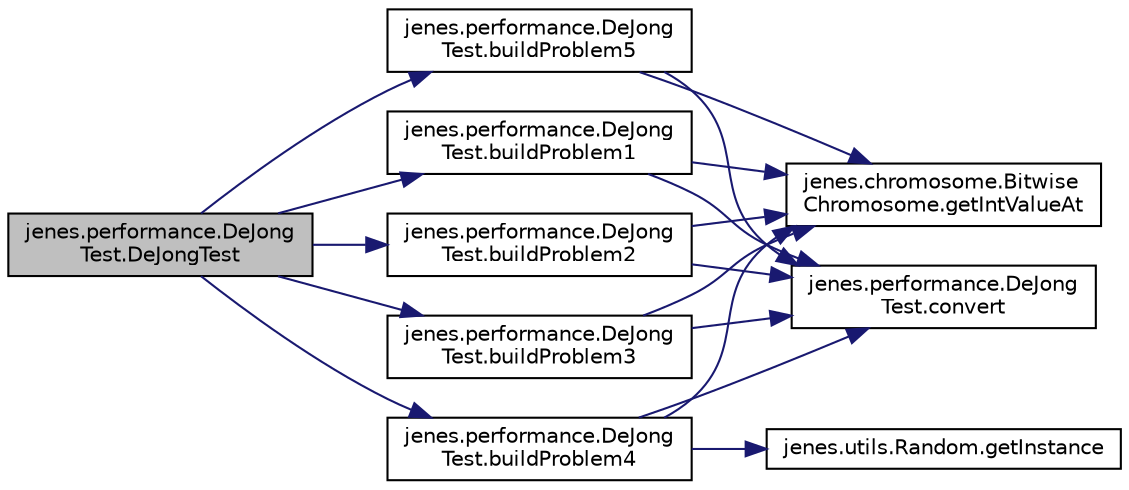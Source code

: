 digraph "jenes.performance.DeJongTest.DeJongTest"
{
  edge [fontname="Helvetica",fontsize="10",labelfontname="Helvetica",labelfontsize="10"];
  node [fontname="Helvetica",fontsize="10",shape=record];
  rankdir="LR";
  Node1 [label="jenes.performance.DeJong\lTest.DeJongTest",height=0.2,width=0.4,color="black", fillcolor="grey75", style="filled" fontcolor="black"];
  Node1 -> Node2 [color="midnightblue",fontsize="10",style="solid",fontname="Helvetica"];
  Node2 [label="jenes.performance.DeJong\lTest.buildProblem1",height=0.2,width=0.4,color="black", fillcolor="white", style="filled",URL="$classjenes_1_1performance_1_1_de_jong_test.html#acd3c1b93304e2d46f53891a2bf82bf8b"];
  Node2 -> Node3 [color="midnightblue",fontsize="10",style="solid",fontname="Helvetica"];
  Node3 [label="jenes.performance.DeJong\lTest.convert",height=0.2,width=0.4,color="black", fillcolor="white", style="filled",URL="$classjenes_1_1performance_1_1_de_jong_test.html#afd03d3c06d2c0a3ff64a384413e1c1fd"];
  Node2 -> Node4 [color="midnightblue",fontsize="10",style="solid",fontname="Helvetica"];
  Node4 [label="jenes.chromosome.Bitwise\lChromosome.getIntValueAt",height=0.2,width=0.4,color="black", fillcolor="white", style="filled",URL="$classjenes_1_1chromosome_1_1_bitwise_chromosome.html#af817cb2110fc6b8d415e46377ddd4911"];
  Node1 -> Node5 [color="midnightblue",fontsize="10",style="solid",fontname="Helvetica"];
  Node5 [label="jenes.performance.DeJong\lTest.buildProblem2",height=0.2,width=0.4,color="black", fillcolor="white", style="filled",URL="$classjenes_1_1performance_1_1_de_jong_test.html#ad444e70d87a8a65d868a08f836ddca44"];
  Node5 -> Node3 [color="midnightblue",fontsize="10",style="solid",fontname="Helvetica"];
  Node5 -> Node4 [color="midnightblue",fontsize="10",style="solid",fontname="Helvetica"];
  Node1 -> Node6 [color="midnightblue",fontsize="10",style="solid",fontname="Helvetica"];
  Node6 [label="jenes.performance.DeJong\lTest.buildProblem3",height=0.2,width=0.4,color="black", fillcolor="white", style="filled",URL="$classjenes_1_1performance_1_1_de_jong_test.html#a04ba560b3c32b954db4b0e2de7e0fea3"];
  Node6 -> Node3 [color="midnightblue",fontsize="10",style="solid",fontname="Helvetica"];
  Node6 -> Node4 [color="midnightblue",fontsize="10",style="solid",fontname="Helvetica"];
  Node1 -> Node7 [color="midnightblue",fontsize="10",style="solid",fontname="Helvetica"];
  Node7 [label="jenes.performance.DeJong\lTest.buildProblem4",height=0.2,width=0.4,color="black", fillcolor="white", style="filled",URL="$classjenes_1_1performance_1_1_de_jong_test.html#a1dd8d7b4740a0f65699bac3b7c64cebf"];
  Node7 -> Node3 [color="midnightblue",fontsize="10",style="solid",fontname="Helvetica"];
  Node7 -> Node4 [color="midnightblue",fontsize="10",style="solid",fontname="Helvetica"];
  Node7 -> Node8 [color="midnightblue",fontsize="10",style="solid",fontname="Helvetica"];
  Node8 [label="jenes.utils.Random.getInstance",height=0.2,width=0.4,color="black", fillcolor="white", style="filled",URL="$classjenes_1_1utils_1_1_random.html#aa8b8341f82ccf69de0b44c9f6f174820"];
  Node1 -> Node9 [color="midnightblue",fontsize="10",style="solid",fontname="Helvetica"];
  Node9 [label="jenes.performance.DeJong\lTest.buildProblem5",height=0.2,width=0.4,color="black", fillcolor="white", style="filled",URL="$classjenes_1_1performance_1_1_de_jong_test.html#ad1282e40a9a1711898f700f17f90bcb0"];
  Node9 -> Node3 [color="midnightblue",fontsize="10",style="solid",fontname="Helvetica"];
  Node9 -> Node4 [color="midnightblue",fontsize="10",style="solid",fontname="Helvetica"];
}

